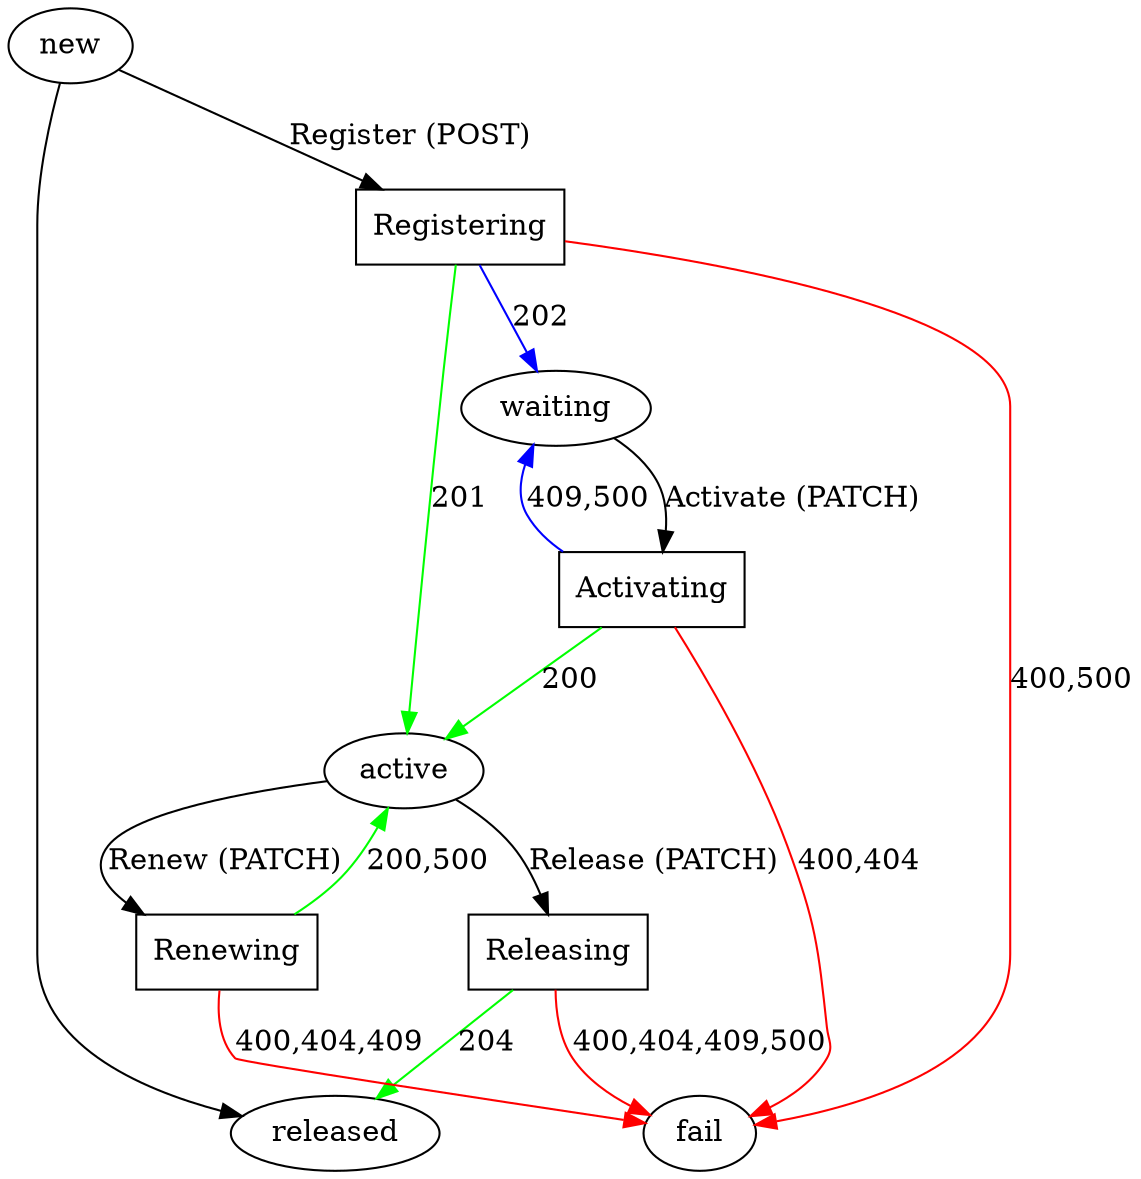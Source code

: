 digraph "nessy-daemon-claim-state-machine" {
    {
        node [shape=oval]
        "new"
        "waiting"
        "active"
        "released"
        "fail"
    } 
    {
        node [shape=box]
        "Registering"
        "Activating"
        "Releasing"
        "Renewing"
    }

    "new"       ->  "released"      [label=""]

    "new"       ->  "Registering"   [label="Register (POST)"]
    "waiting"   ->  "Activating"    [label="Activate (PATCH)"]
    "active"    ->  "Releasing"     [label="Release (PATCH)"]
    "active"    ->  "Renewing"      [label="Renew (PATCH)"]

    edge [color=green];
    "Registering"   ->  "active"    [label="201"]
    "Activating"    ->  "active"    [label="200"]
    "Renewing"      ->  "active"    [label="200,500"]
    "Releasing"     ->  "released"  [label="204"]

    edge [color=blue];
    "Registering"   ->  "waiting"   [label="202"]
    "Activating"    ->  "waiting"   [label="409,500"]

    edge [color=red];
    "Registering"   ->  "fail"      [label="400,500"]
    "Activating"    ->  "fail"      [label="400,404"]
    "Renewing"      ->  "fail"      [label="400,404,409"]
    "Releasing"     ->  "fail"      [label="400,404,409,500"]
}
